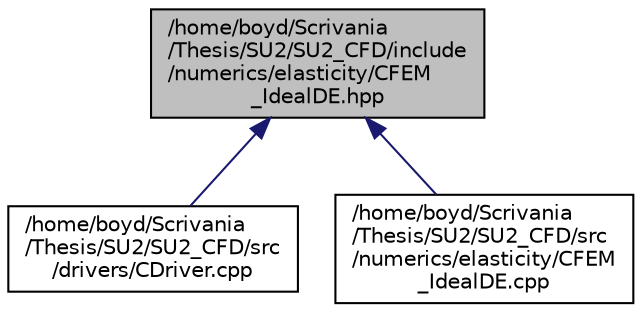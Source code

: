 digraph "/home/boyd/Scrivania/Thesis/SU2/SU2_CFD/include/numerics/elasticity/CFEM_IdealDE.hpp"
{
  edge [fontname="Helvetica",fontsize="10",labelfontname="Helvetica",labelfontsize="10"];
  node [fontname="Helvetica",fontsize="10",shape=record];
  Node47 [label="/home/boyd/Scrivania\l/Thesis/SU2/SU2_CFD/include\l/numerics/elasticity/CFEM\l_IdealDE.hpp",height=0.2,width=0.4,color="black", fillcolor="grey75", style="filled", fontcolor="black"];
  Node47 -> Node48 [dir="back",color="midnightblue",fontsize="10",style="solid",fontname="Helvetica"];
  Node48 [label="/home/boyd/Scrivania\l/Thesis/SU2/SU2_CFD/src\l/drivers/CDriver.cpp",height=0.2,width=0.4,color="black", fillcolor="white", style="filled",URL="$_c_driver_8cpp.html"];
  Node47 -> Node49 [dir="back",color="midnightblue",fontsize="10",style="solid",fontname="Helvetica"];
  Node49 [label="/home/boyd/Scrivania\l/Thesis/SU2/SU2_CFD/src\l/numerics/elasticity/CFEM\l_IdealDE.cpp",height=0.2,width=0.4,color="black", fillcolor="white", style="filled",URL="$_c_f_e_m___ideal_d_e_8cpp.html",tooltip="Definition of ideal dielectric elastomer. "];
}
